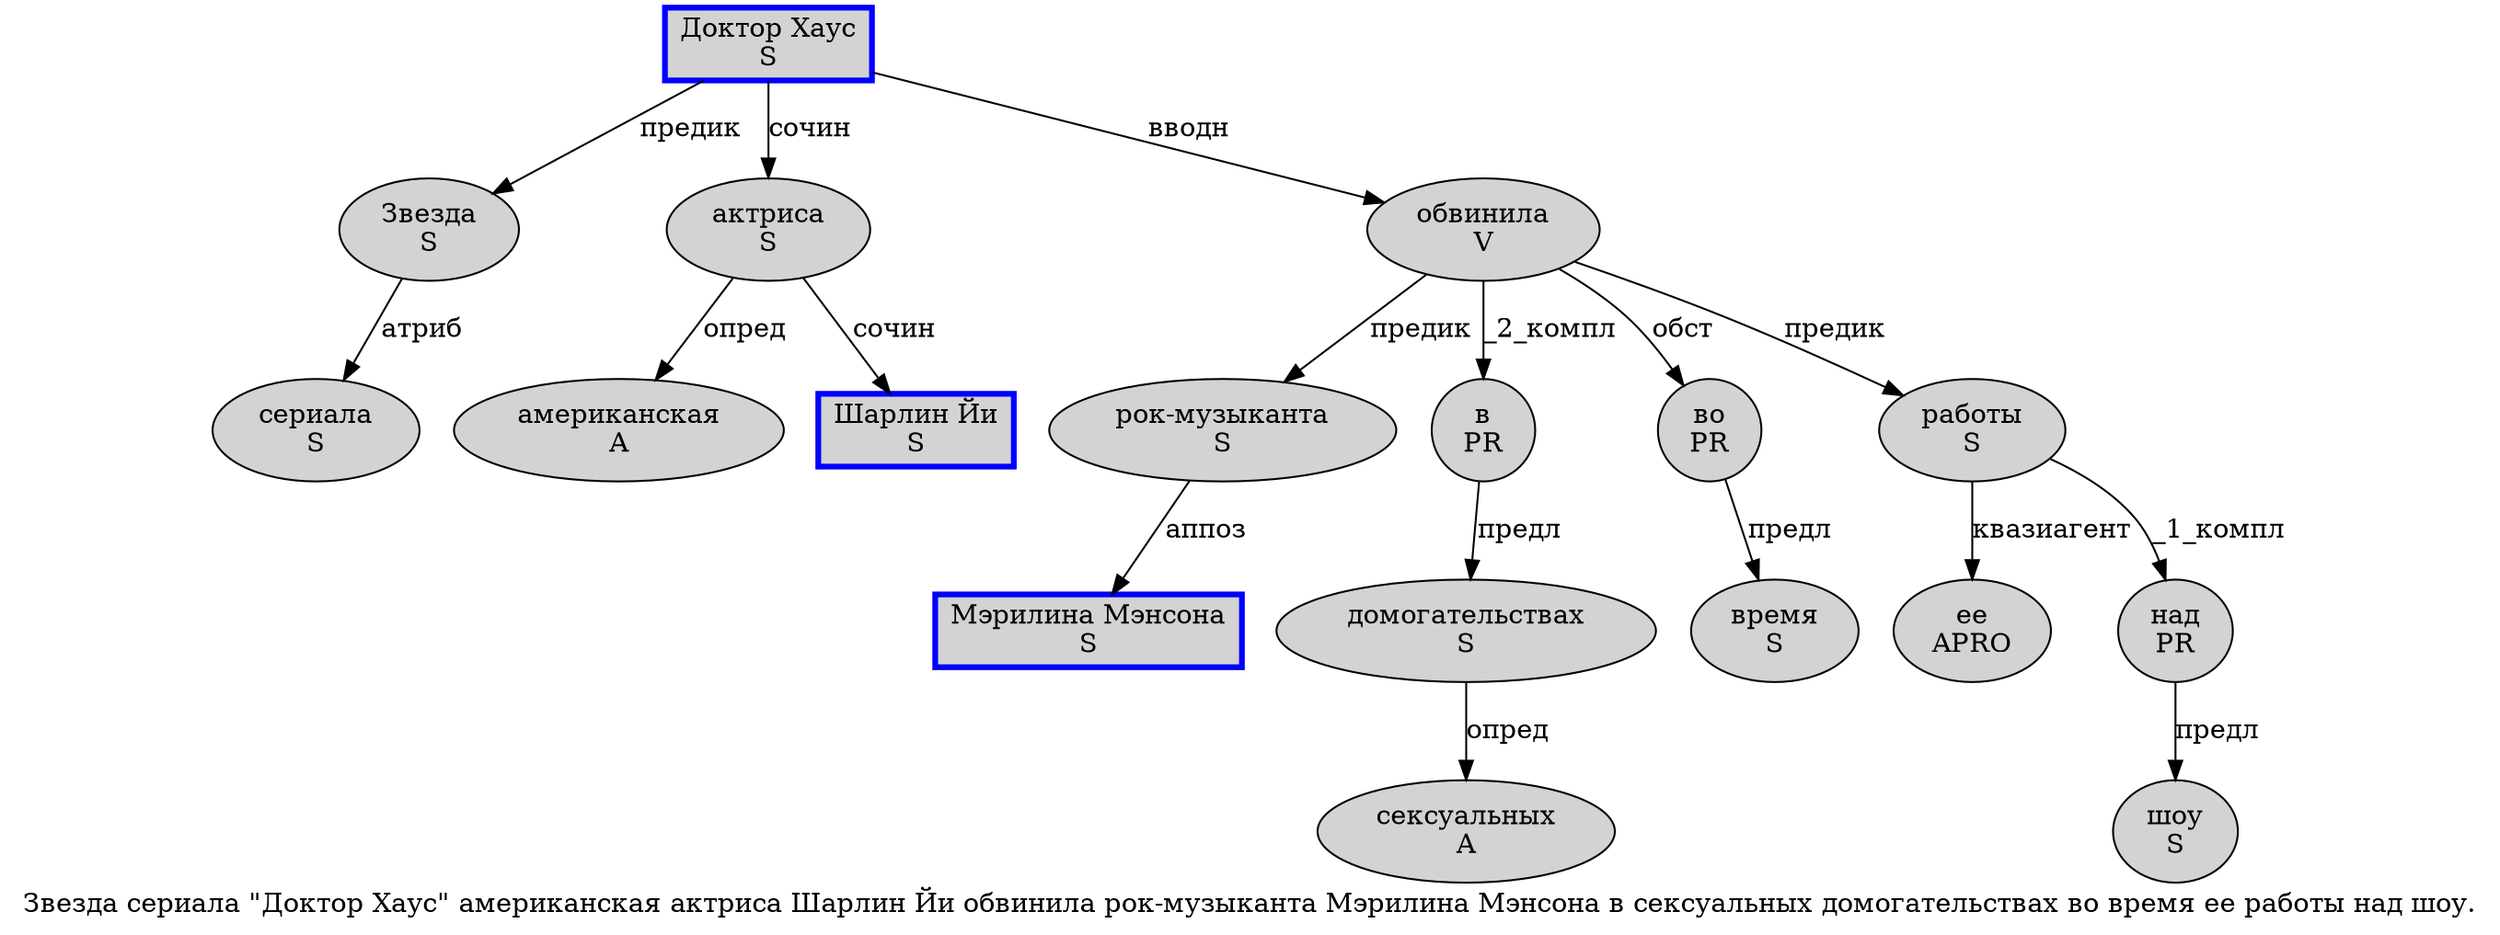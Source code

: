digraph SENTENCE_1146 {
	graph [label="Звезда сериала \"Доктор Хаус\" американская актриса Шарлин Йи обвинила рок-музыканта Мэрилина Мэнсона в сексуальных домогательствах во время ее работы над шоу."]
	node [style=filled]
		0 [label="Звезда
S" color="" fillcolor=lightgray penwidth=1 shape=ellipse]
		1 [label="сериала
S" color="" fillcolor=lightgray penwidth=1 shape=ellipse]
		3 [label="Доктор Хаус
S" color=blue fillcolor=lightgray penwidth=3 shape=box]
		5 [label="американская
A" color="" fillcolor=lightgray penwidth=1 shape=ellipse]
		6 [label="актриса
S" color="" fillcolor=lightgray penwidth=1 shape=ellipse]
		7 [label="Шарлин Йи
S" color=blue fillcolor=lightgray penwidth=3 shape=box]
		8 [label="обвинила
V" color="" fillcolor=lightgray penwidth=1 shape=ellipse]
		9 [label="рок-музыканта
S" color="" fillcolor=lightgray penwidth=1 shape=ellipse]
		10 [label="Мэрилина Мэнсона
S" color=blue fillcolor=lightgray penwidth=3 shape=box]
		11 [label="в
PR" color="" fillcolor=lightgray penwidth=1 shape=ellipse]
		12 [label="сексуальных
A" color="" fillcolor=lightgray penwidth=1 shape=ellipse]
		13 [label="домогательствах
S" color="" fillcolor=lightgray penwidth=1 shape=ellipse]
		14 [label="во
PR" color="" fillcolor=lightgray penwidth=1 shape=ellipse]
		15 [label="время
S" color="" fillcolor=lightgray penwidth=1 shape=ellipse]
		16 [label="ее
APRO" color="" fillcolor=lightgray penwidth=1 shape=ellipse]
		17 [label="работы
S" color="" fillcolor=lightgray penwidth=1 shape=ellipse]
		18 [label="над
PR" color="" fillcolor=lightgray penwidth=1 shape=ellipse]
		19 [label="шоу
S" color="" fillcolor=lightgray penwidth=1 shape=ellipse]
			0 -> 1 [label="атриб"]
			17 -> 16 [label="квазиагент"]
			17 -> 18 [label="_1_компл"]
			11 -> 13 [label="предл"]
			3 -> 0 [label="предик"]
			3 -> 6 [label="сочин"]
			3 -> 8 [label="вводн"]
			6 -> 5 [label="опред"]
			6 -> 7 [label="сочин"]
			18 -> 19 [label="предл"]
			14 -> 15 [label="предл"]
			8 -> 9 [label="предик"]
			8 -> 11 [label="_2_компл"]
			8 -> 14 [label="обст"]
			8 -> 17 [label="предик"]
			9 -> 10 [label="аппоз"]
			13 -> 12 [label="опред"]
}